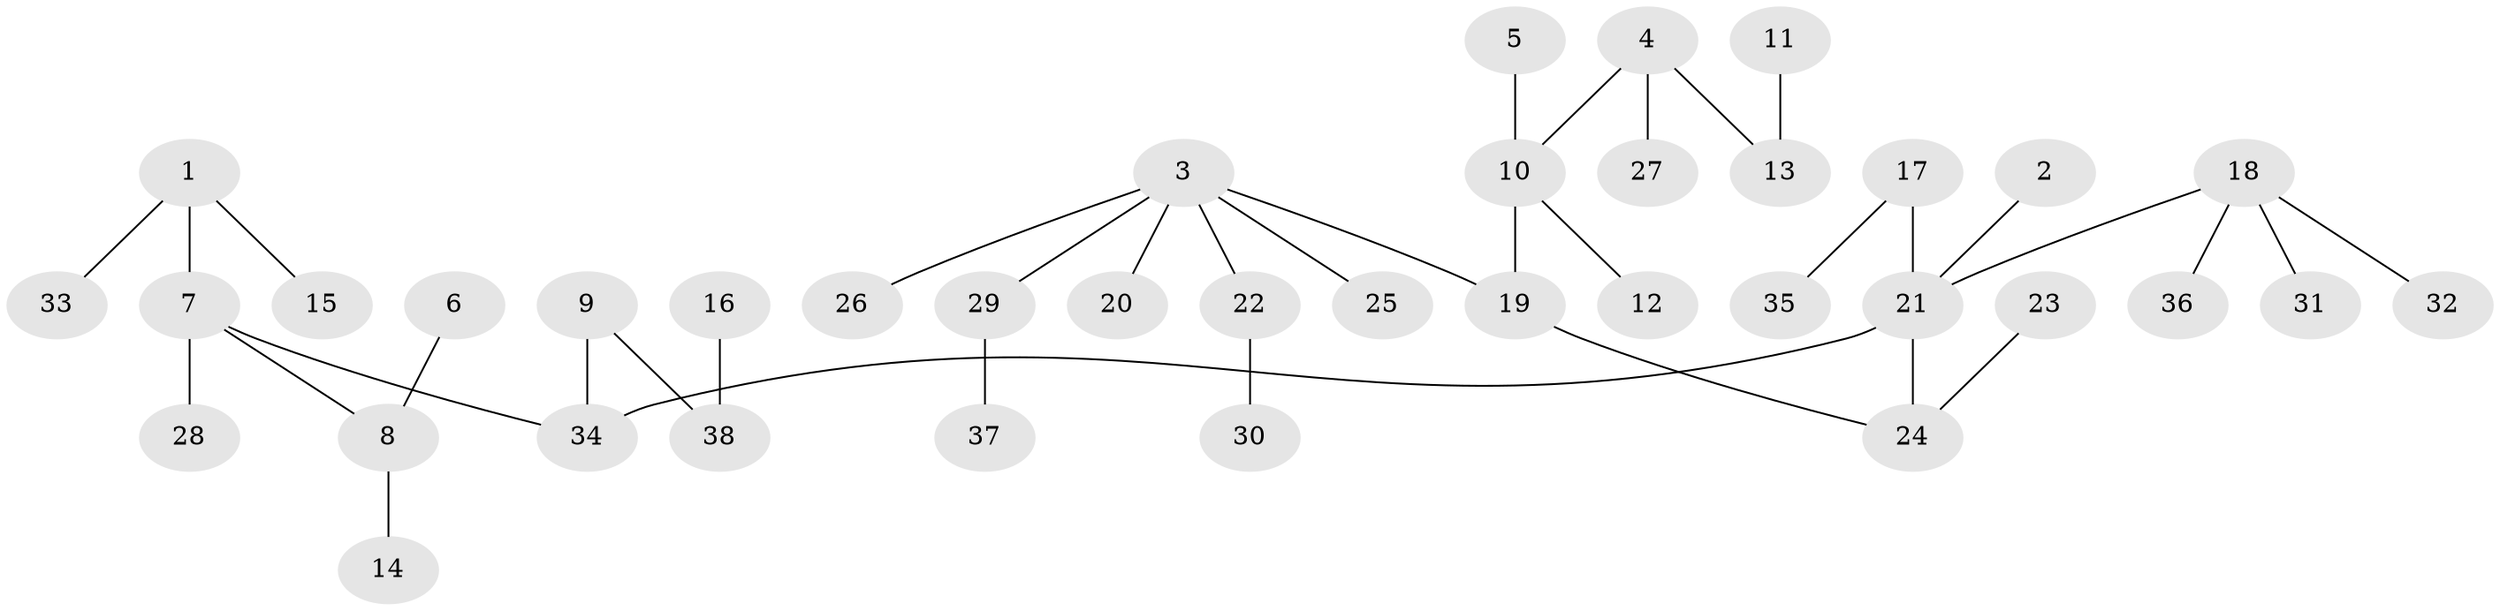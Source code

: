 // original degree distribution, {5: 0.08, 7: 0.013333333333333334, 1: 0.5466666666666666, 2: 0.2, 6: 0.013333333333333334, 4: 0.013333333333333334, 3: 0.13333333333333333}
// Generated by graph-tools (version 1.1) at 2025/02/03/09/25 03:02:20]
// undirected, 38 vertices, 37 edges
graph export_dot {
graph [start="1"]
  node [color=gray90,style=filled];
  1;
  2;
  3;
  4;
  5;
  6;
  7;
  8;
  9;
  10;
  11;
  12;
  13;
  14;
  15;
  16;
  17;
  18;
  19;
  20;
  21;
  22;
  23;
  24;
  25;
  26;
  27;
  28;
  29;
  30;
  31;
  32;
  33;
  34;
  35;
  36;
  37;
  38;
  1 -- 7 [weight=1.0];
  1 -- 15 [weight=1.0];
  1 -- 33 [weight=1.0];
  2 -- 21 [weight=1.0];
  3 -- 19 [weight=1.0];
  3 -- 20 [weight=1.0];
  3 -- 22 [weight=1.0];
  3 -- 25 [weight=1.0];
  3 -- 26 [weight=1.0];
  3 -- 29 [weight=1.0];
  4 -- 10 [weight=1.0];
  4 -- 13 [weight=1.0];
  4 -- 27 [weight=1.0];
  5 -- 10 [weight=1.0];
  6 -- 8 [weight=1.0];
  7 -- 8 [weight=1.0];
  7 -- 28 [weight=1.0];
  7 -- 34 [weight=1.0];
  8 -- 14 [weight=1.0];
  9 -- 34 [weight=1.0];
  9 -- 38 [weight=1.0];
  10 -- 12 [weight=1.0];
  10 -- 19 [weight=1.0];
  11 -- 13 [weight=1.0];
  16 -- 38 [weight=1.0];
  17 -- 21 [weight=1.0];
  17 -- 35 [weight=1.0];
  18 -- 21 [weight=1.0];
  18 -- 31 [weight=1.0];
  18 -- 32 [weight=1.0];
  18 -- 36 [weight=1.0];
  19 -- 24 [weight=1.0];
  21 -- 24 [weight=1.0];
  21 -- 34 [weight=1.0];
  22 -- 30 [weight=1.0];
  23 -- 24 [weight=1.0];
  29 -- 37 [weight=1.0];
}
